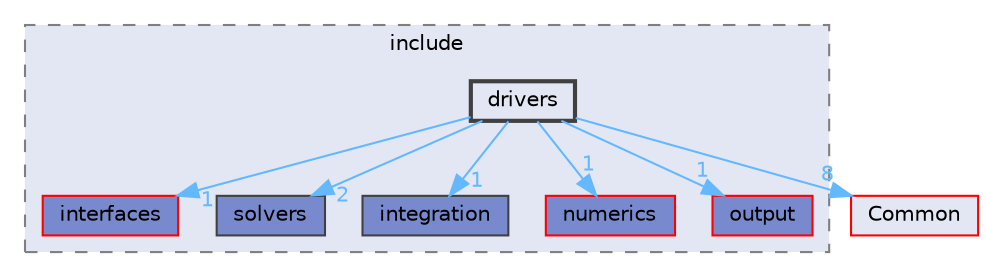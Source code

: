 digraph "SU2_CFD/include/drivers"
{
 // LATEX_PDF_SIZE
  bgcolor="transparent";
  edge [fontname=Helvetica,fontsize=10,labelfontname=Helvetica,labelfontsize=10];
  node [fontname=Helvetica,fontsize=10,shape=box,height=0.2,width=0.4];
  compound=true
  subgraph clusterdir_3b735dd5547717c34264cbbbba892a8a {
    graph [ bgcolor="#e3e7f4", pencolor="grey50", label="include", fontname=Helvetica,fontsize=10 style="filled,dashed", URL="dir_3b735dd5547717c34264cbbbba892a8a.html",tooltip=""]
  dir_08c7ba3cb7a23e912f9dd6cde1b276c2 [label="interfaces", fillcolor="#788acd", color="red", style="filled", URL="dir_08c7ba3cb7a23e912f9dd6cde1b276c2.html",tooltip=""];
  dir_263ce66950d22b4a66b695c07cd63e69 [label="solvers", fillcolor="#788acd", color="grey25", style="filled", URL="dir_263ce66950d22b4a66b695c07cd63e69.html",tooltip=""];
  dir_30f15e542928108c2cf25f336dc7ffc8 [label="integration", fillcolor="#788acd", color="grey25", style="filled", URL="dir_30f15e542928108c2cf25f336dc7ffc8.html",tooltip=""];
  dir_756791f5376667f4032d4a9f45c7494c [label="numerics", fillcolor="#788acd", color="red", style="filled", URL="dir_756791f5376667f4032d4a9f45c7494c.html",tooltip=""];
  dir_d8beb746e2226fd5f8de32cb0a6789ef [label="output", fillcolor="#788acd", color="red", style="filled", URL="dir_d8beb746e2226fd5f8de32cb0a6789ef.html",tooltip=""];
  dir_80231ed206c278038542dd1658bd1a4f [label="drivers", fillcolor="#e3e7f4", color="grey25", style="filled,bold", URL="dir_80231ed206c278038542dd1658bd1a4f.html",tooltip=""];
  }
  dir_4ab6b4cc6a7edbff49100e9123df213f [label="Common", fillcolor="#e3e7f4", color="red", style="filled", URL="dir_4ab6b4cc6a7edbff49100e9123df213f.html",tooltip=""];
  dir_80231ed206c278038542dd1658bd1a4f->dir_08c7ba3cb7a23e912f9dd6cde1b276c2 [headlabel="1", labeldistance=1.5 headhref="dir_000020_000055.html" href="dir_000020_000055.html" color="steelblue1" fontcolor="steelblue1"];
  dir_80231ed206c278038542dd1658bd1a4f->dir_263ce66950d22b4a66b695c07cd63e69 [headlabel="2", labeldistance=1.5 headhref="dir_000020_000079.html" href="dir_000020_000079.html" color="steelblue1" fontcolor="steelblue1"];
  dir_80231ed206c278038542dd1658bd1a4f->dir_30f15e542928108c2cf25f336dc7ffc8 [headlabel="1", labeldistance=1.5 headhref="dir_000020_000051.html" href="dir_000020_000051.html" color="steelblue1" fontcolor="steelblue1"];
  dir_80231ed206c278038542dd1658bd1a4f->dir_4ab6b4cc6a7edbff49100e9123df213f [headlabel="8", labeldistance=1.5 headhref="dir_000020_000008.html" href="dir_000020_000008.html" color="steelblue1" fontcolor="steelblue1"];
  dir_80231ed206c278038542dd1658bd1a4f->dir_756791f5376667f4032d4a9f45c7494c [headlabel="1", labeldistance=1.5 headhref="dir_000020_000069.html" href="dir_000020_000069.html" color="steelblue1" fontcolor="steelblue1"];
  dir_80231ed206c278038542dd1658bd1a4f->dir_d8beb746e2226fd5f8de32cb0a6789ef [headlabel="1", labeldistance=1.5 headhref="dir_000020_000072.html" href="dir_000020_000072.html" color="steelblue1" fontcolor="steelblue1"];
}
